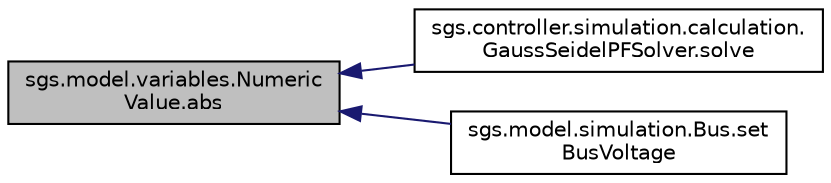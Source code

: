 digraph "sgs.model.variables.NumericValue.abs"
{
  edge [fontname="Helvetica",fontsize="10",labelfontname="Helvetica",labelfontsize="10"];
  node [fontname="Helvetica",fontsize="10",shape=record];
  rankdir="LR";
  Node1 [label="sgs.model.variables.Numeric\lValue.abs",height=0.2,width=0.4,color="black", fillcolor="grey75", style="filled" fontcolor="black"];
  Node1 -> Node2 [dir="back",color="midnightblue",fontsize="10",style="solid"];
  Node2 [label="sgs.controller.simulation.calculation.\lGaussSeidelPFSolver.solve",height=0.2,width=0.4,color="black", fillcolor="white", style="filled",URL="$classsgs_1_1controller_1_1simulation_1_1calculation_1_1_gauss_seidel_p_f_solver.html#a35f6a94d7c78c81132babb0ca1f942b7"];
  Node1 -> Node3 [dir="back",color="midnightblue",fontsize="10",style="solid"];
  Node3 [label="sgs.model.simulation.Bus.set\lBusVoltage",height=0.2,width=0.4,color="black", fillcolor="white", style="filled",URL="$classsgs_1_1model_1_1simulation_1_1_bus.html#a8475b2bbb2d92c5f75dd0df16303c7b0"];
}
